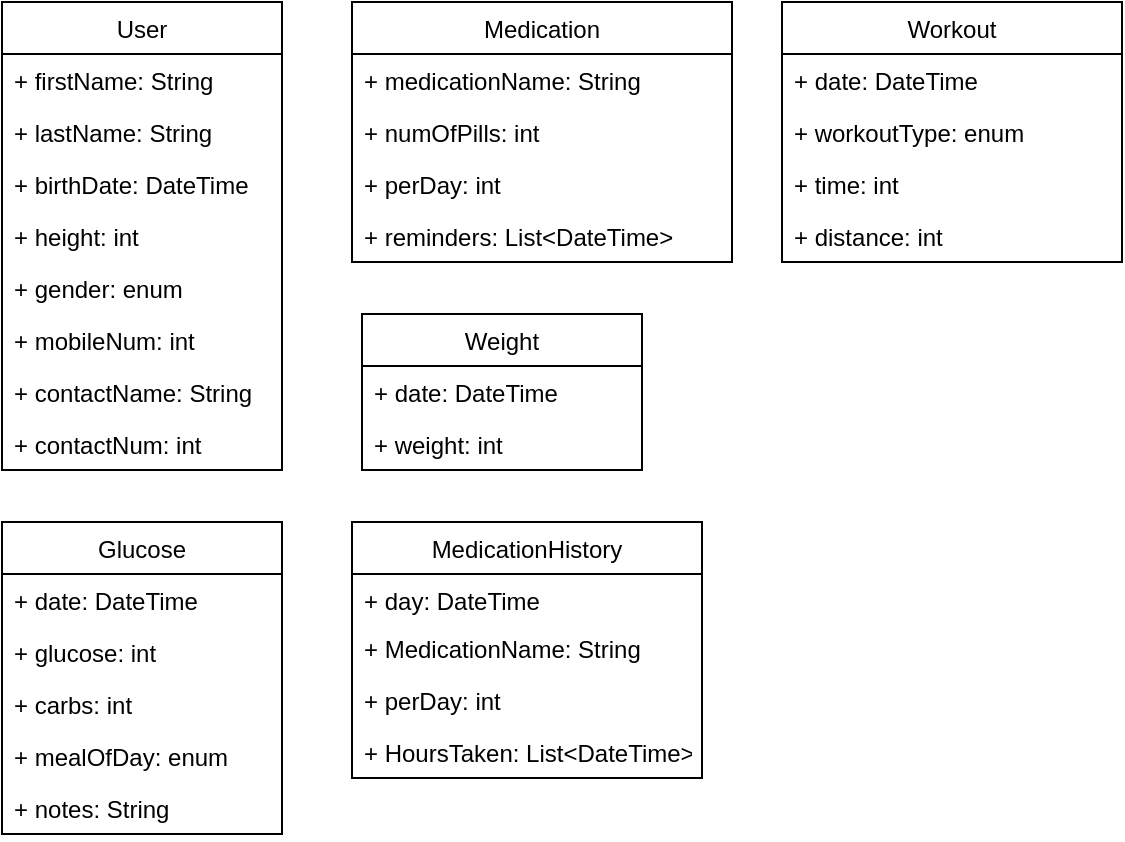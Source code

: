 <mxfile version="20.5.1" type="github">
  <diagram name="Page-1" id="c4acf3e9-155e-7222-9cf6-157b1a14988f">
    <mxGraphModel dx="1662" dy="774" grid="1" gridSize="10" guides="1" tooltips="1" connect="1" arrows="1" fold="1" page="1" pageScale="1" pageWidth="850" pageHeight="1100" background="none" math="0" shadow="0">
      <root>
        <mxCell id="0" />
        <mxCell id="1" parent="0" />
        <mxCell id="Si2GhvN08QgR7NjT1hwX-98" value="User" style="swimlane;fontStyle=0;childLayout=stackLayout;horizontal=1;startSize=26;fillColor=none;horizontalStack=0;resizeParent=1;resizeParentMax=0;resizeLast=0;collapsible=1;marginBottom=0;" parent="1" vertex="1">
          <mxGeometry x="60" y="40" width="140" height="234" as="geometry" />
        </mxCell>
        <mxCell id="Si2GhvN08QgR7NjT1hwX-99" value="+ firstName: String" style="text;strokeColor=none;fillColor=none;align=left;verticalAlign=top;spacingLeft=4;spacingRight=4;overflow=hidden;rotatable=0;points=[[0,0.5],[1,0.5]];portConstraint=eastwest;" parent="Si2GhvN08QgR7NjT1hwX-98" vertex="1">
          <mxGeometry y="26" width="140" height="26" as="geometry" />
        </mxCell>
        <mxCell id="Si2GhvN08QgR7NjT1hwX-100" value="+ lastName: String" style="text;strokeColor=none;fillColor=none;align=left;verticalAlign=top;spacingLeft=4;spacingRight=4;overflow=hidden;rotatable=0;points=[[0,0.5],[1,0.5]];portConstraint=eastwest;" parent="Si2GhvN08QgR7NjT1hwX-98" vertex="1">
          <mxGeometry y="52" width="140" height="26" as="geometry" />
        </mxCell>
        <mxCell id="Si2GhvN08QgR7NjT1hwX-101" value="+ birthDate: DateTime" style="text;strokeColor=none;fillColor=none;align=left;verticalAlign=top;spacingLeft=4;spacingRight=4;overflow=hidden;rotatable=0;points=[[0,0.5],[1,0.5]];portConstraint=eastwest;" parent="Si2GhvN08QgR7NjT1hwX-98" vertex="1">
          <mxGeometry y="78" width="140" height="26" as="geometry" />
        </mxCell>
        <mxCell id="Si2GhvN08QgR7NjT1hwX-106" value="+ height: int" style="text;strokeColor=none;fillColor=none;align=left;verticalAlign=top;spacingLeft=4;spacingRight=4;overflow=hidden;rotatable=0;points=[[0,0.5],[1,0.5]];portConstraint=eastwest;" parent="Si2GhvN08QgR7NjT1hwX-98" vertex="1">
          <mxGeometry y="104" width="140" height="26" as="geometry" />
        </mxCell>
        <mxCell id="Si2GhvN08QgR7NjT1hwX-107" value="+ gender: enum" style="text;strokeColor=none;fillColor=none;align=left;verticalAlign=top;spacingLeft=4;spacingRight=4;overflow=hidden;rotatable=0;points=[[0,0.5],[1,0.5]];portConstraint=eastwest;" parent="Si2GhvN08QgR7NjT1hwX-98" vertex="1">
          <mxGeometry y="130" width="140" height="26" as="geometry" />
        </mxCell>
        <mxCell id="Si2GhvN08QgR7NjT1hwX-108" value="+ mobileNum: int" style="text;strokeColor=none;fillColor=none;align=left;verticalAlign=top;spacingLeft=4;spacingRight=4;overflow=hidden;rotatable=0;points=[[0,0.5],[1,0.5]];portConstraint=eastwest;" parent="Si2GhvN08QgR7NjT1hwX-98" vertex="1">
          <mxGeometry y="156" width="140" height="26" as="geometry" />
        </mxCell>
        <mxCell id="Si2GhvN08QgR7NjT1hwX-109" value="+ contactName: String" style="text;strokeColor=none;fillColor=none;align=left;verticalAlign=top;spacingLeft=4;spacingRight=4;overflow=hidden;rotatable=0;points=[[0,0.5],[1,0.5]];portConstraint=eastwest;" parent="Si2GhvN08QgR7NjT1hwX-98" vertex="1">
          <mxGeometry y="182" width="140" height="26" as="geometry" />
        </mxCell>
        <mxCell id="Si2GhvN08QgR7NjT1hwX-110" value="+ contactNum: int" style="text;strokeColor=none;fillColor=none;align=left;verticalAlign=top;spacingLeft=4;spacingRight=4;overflow=hidden;rotatable=0;points=[[0,0.5],[1,0.5]];portConstraint=eastwest;" parent="Si2GhvN08QgR7NjT1hwX-98" vertex="1">
          <mxGeometry y="208" width="140" height="26" as="geometry" />
        </mxCell>
        <mxCell id="Si2GhvN08QgR7NjT1hwX-111" value="Weight" style="swimlane;fontStyle=0;childLayout=stackLayout;horizontal=1;startSize=26;fillColor=none;horizontalStack=0;resizeParent=1;resizeParentMax=0;resizeLast=0;collapsible=1;marginBottom=0;" parent="1" vertex="1">
          <mxGeometry x="240" y="196" width="140" height="78" as="geometry" />
        </mxCell>
        <mxCell id="Si2GhvN08QgR7NjT1hwX-112" value="+ date: DateTime" style="text;strokeColor=none;fillColor=none;align=left;verticalAlign=top;spacingLeft=4;spacingRight=4;overflow=hidden;rotatable=0;points=[[0,0.5],[1,0.5]];portConstraint=eastwest;" parent="Si2GhvN08QgR7NjT1hwX-111" vertex="1">
          <mxGeometry y="26" width="140" height="26" as="geometry" />
        </mxCell>
        <mxCell id="Si2GhvN08QgR7NjT1hwX-113" value="+ weight: int" style="text;strokeColor=none;fillColor=none;align=left;verticalAlign=top;spacingLeft=4;spacingRight=4;overflow=hidden;rotatable=0;points=[[0,0.5],[1,0.5]];portConstraint=eastwest;" parent="Si2GhvN08QgR7NjT1hwX-111" vertex="1">
          <mxGeometry y="52" width="140" height="26" as="geometry" />
        </mxCell>
        <mxCell id="Si2GhvN08QgR7NjT1hwX-121" value="Glucose" style="swimlane;fontStyle=0;childLayout=stackLayout;horizontal=1;startSize=26;fillColor=none;horizontalStack=0;resizeParent=1;resizeParentMax=0;resizeLast=0;collapsible=1;marginBottom=0;" parent="1" vertex="1">
          <mxGeometry x="60" y="300" width="140" height="156" as="geometry" />
        </mxCell>
        <mxCell id="Si2GhvN08QgR7NjT1hwX-122" value="+ date: DateTime" style="text;strokeColor=none;fillColor=none;align=left;verticalAlign=top;spacingLeft=4;spacingRight=4;overflow=hidden;rotatable=0;points=[[0,0.5],[1,0.5]];portConstraint=eastwest;" parent="Si2GhvN08QgR7NjT1hwX-121" vertex="1">
          <mxGeometry y="26" width="140" height="26" as="geometry" />
        </mxCell>
        <mxCell id="Si2GhvN08QgR7NjT1hwX-123" value="+ glucose: int" style="text;strokeColor=none;fillColor=none;align=left;verticalAlign=top;spacingLeft=4;spacingRight=4;overflow=hidden;rotatable=0;points=[[0,0.5],[1,0.5]];portConstraint=eastwest;" parent="Si2GhvN08QgR7NjT1hwX-121" vertex="1">
          <mxGeometry y="52" width="140" height="26" as="geometry" />
        </mxCell>
        <mxCell id="Si2GhvN08QgR7NjT1hwX-124" value="+ carbs: int" style="text;strokeColor=none;fillColor=none;align=left;verticalAlign=top;spacingLeft=4;spacingRight=4;overflow=hidden;rotatable=0;points=[[0,0.5],[1,0.5]];portConstraint=eastwest;" parent="Si2GhvN08QgR7NjT1hwX-121" vertex="1">
          <mxGeometry y="78" width="140" height="26" as="geometry" />
        </mxCell>
        <mxCell id="Si2GhvN08QgR7NjT1hwX-125" value="+ mealOfDay: enum" style="text;strokeColor=none;fillColor=none;align=left;verticalAlign=top;spacingLeft=4;spacingRight=4;overflow=hidden;rotatable=0;points=[[0,0.5],[1,0.5]];portConstraint=eastwest;" parent="Si2GhvN08QgR7NjT1hwX-121" vertex="1">
          <mxGeometry y="104" width="140" height="26" as="geometry" />
        </mxCell>
        <mxCell id="Si2GhvN08QgR7NjT1hwX-126" value="+ notes: String" style="text;strokeColor=none;fillColor=none;align=left;verticalAlign=top;spacingLeft=4;spacingRight=4;overflow=hidden;rotatable=0;points=[[0,0.5],[1,0.5]];portConstraint=eastwest;" parent="Si2GhvN08QgR7NjT1hwX-121" vertex="1">
          <mxGeometry y="130" width="140" height="26" as="geometry" />
        </mxCell>
        <mxCell id="Si2GhvN08QgR7NjT1hwX-130" value="Medication" style="swimlane;fontStyle=0;childLayout=stackLayout;horizontal=1;startSize=26;fillColor=none;horizontalStack=0;resizeParent=1;resizeParentMax=0;resizeLast=0;collapsible=1;marginBottom=0;" parent="1" vertex="1">
          <mxGeometry x="235" y="40" width="190" height="130" as="geometry" />
        </mxCell>
        <mxCell id="Si2GhvN08QgR7NjT1hwX-131" value="+ medicationName: String" style="text;strokeColor=none;fillColor=none;align=left;verticalAlign=top;spacingLeft=4;spacingRight=4;overflow=hidden;rotatable=0;points=[[0,0.5],[1,0.5]];portConstraint=eastwest;" parent="Si2GhvN08QgR7NjT1hwX-130" vertex="1">
          <mxGeometry y="26" width="190" height="26" as="geometry" />
        </mxCell>
        <mxCell id="Si2GhvN08QgR7NjT1hwX-132" value="+ numOfPills: int" style="text;strokeColor=none;fillColor=none;align=left;verticalAlign=top;spacingLeft=4;spacingRight=4;overflow=hidden;rotatable=0;points=[[0,0.5],[1,0.5]];portConstraint=eastwest;" parent="Si2GhvN08QgR7NjT1hwX-130" vertex="1">
          <mxGeometry y="52" width="190" height="26" as="geometry" />
        </mxCell>
        <mxCell id="Si2GhvN08QgR7NjT1hwX-133" value="+ perDay: int" style="text;strokeColor=none;fillColor=none;align=left;verticalAlign=top;spacingLeft=4;spacingRight=4;overflow=hidden;rotatable=0;points=[[0,0.5],[1,0.5]];portConstraint=eastwest;" parent="Si2GhvN08QgR7NjT1hwX-130" vertex="1">
          <mxGeometry y="78" width="190" height="26" as="geometry" />
        </mxCell>
        <mxCell id="Si2GhvN08QgR7NjT1hwX-134" value="+ reminders: List&lt;DateTime&gt;" style="text;strokeColor=none;fillColor=none;align=left;verticalAlign=top;spacingLeft=4;spacingRight=4;overflow=hidden;rotatable=0;points=[[0,0.5],[1,0.5]];portConstraint=eastwest;" parent="Si2GhvN08QgR7NjT1hwX-130" vertex="1">
          <mxGeometry y="104" width="190" height="26" as="geometry" />
        </mxCell>
        <mxCell id="Si2GhvN08QgR7NjT1hwX-136" value="Workout" style="swimlane;fontStyle=0;childLayout=stackLayout;horizontal=1;startSize=26;fillColor=none;horizontalStack=0;resizeParent=1;resizeParentMax=0;resizeLast=0;collapsible=1;marginBottom=0;" parent="1" vertex="1">
          <mxGeometry x="450" y="40" width="170" height="130" as="geometry" />
        </mxCell>
        <mxCell id="Si2GhvN08QgR7NjT1hwX-137" value="+ date: DateTime" style="text;strokeColor=none;fillColor=none;align=left;verticalAlign=top;spacingLeft=4;spacingRight=4;overflow=hidden;rotatable=0;points=[[0,0.5],[1,0.5]];portConstraint=eastwest;" parent="Si2GhvN08QgR7NjT1hwX-136" vertex="1">
          <mxGeometry y="26" width="170" height="26" as="geometry" />
        </mxCell>
        <mxCell id="Si2GhvN08QgR7NjT1hwX-138" value="+ workoutType: enum" style="text;strokeColor=none;fillColor=none;align=left;verticalAlign=top;spacingLeft=4;spacingRight=4;overflow=hidden;rotatable=0;points=[[0,0.5],[1,0.5]];portConstraint=eastwest;" parent="Si2GhvN08QgR7NjT1hwX-136" vertex="1">
          <mxGeometry y="52" width="170" height="26" as="geometry" />
        </mxCell>
        <mxCell id="Si2GhvN08QgR7NjT1hwX-139" value="+ time: int" style="text;strokeColor=none;fillColor=none;align=left;verticalAlign=top;spacingLeft=4;spacingRight=4;overflow=hidden;rotatable=0;points=[[0,0.5],[1,0.5]];portConstraint=eastwest;" parent="Si2GhvN08QgR7NjT1hwX-136" vertex="1">
          <mxGeometry y="78" width="170" height="26" as="geometry" />
        </mxCell>
        <mxCell id="Si2GhvN08QgR7NjT1hwX-140" value="+ distance: int" style="text;strokeColor=none;fillColor=none;align=left;verticalAlign=top;spacingLeft=4;spacingRight=4;overflow=hidden;rotatable=0;points=[[0,0.5],[1,0.5]];portConstraint=eastwest;" parent="Si2GhvN08QgR7NjT1hwX-136" vertex="1">
          <mxGeometry y="104" width="170" height="26" as="geometry" />
        </mxCell>
        <mxCell id="0ZP19F8DB7LeCGlH-dYK-1" value="MedicationHistory" style="swimlane;fontStyle=0;childLayout=stackLayout;horizontal=1;startSize=26;fillColor=none;horizontalStack=0;resizeParent=1;resizeParentMax=0;resizeLast=0;collapsible=1;marginBottom=0;" vertex="1" parent="1">
          <mxGeometry x="235" y="300" width="175" height="128" as="geometry" />
        </mxCell>
        <mxCell id="0ZP19F8DB7LeCGlH-dYK-2" value="+ day: DateTime" style="text;strokeColor=none;fillColor=none;align=left;verticalAlign=top;spacingLeft=4;spacingRight=4;overflow=hidden;rotatable=0;points=[[0,0.5],[1,0.5]];portConstraint=eastwest;" vertex="1" parent="0ZP19F8DB7LeCGlH-dYK-1">
          <mxGeometry y="26" width="175" height="24" as="geometry" />
        </mxCell>
        <mxCell id="0ZP19F8DB7LeCGlH-dYK-4" value="+ MedicationName: String" style="text;strokeColor=none;fillColor=none;align=left;verticalAlign=top;spacingLeft=4;spacingRight=4;overflow=hidden;rotatable=0;points=[[0,0.5],[1,0.5]];portConstraint=eastwest;" vertex="1" parent="0ZP19F8DB7LeCGlH-dYK-1">
          <mxGeometry y="50" width="175" height="26" as="geometry" />
        </mxCell>
        <mxCell id="0ZP19F8DB7LeCGlH-dYK-3" value="+ perDay: int" style="text;strokeColor=none;fillColor=none;align=left;verticalAlign=top;spacingLeft=4;spacingRight=4;overflow=hidden;rotatable=0;points=[[0,0.5],[1,0.5]];portConstraint=eastwest;" vertex="1" parent="0ZP19F8DB7LeCGlH-dYK-1">
          <mxGeometry y="76" width="175" height="26" as="geometry" />
        </mxCell>
        <mxCell id="0ZP19F8DB7LeCGlH-dYK-5" value="+ HoursTaken: List&lt;DateTime&gt;" style="text;strokeColor=none;fillColor=none;align=left;verticalAlign=top;spacingLeft=4;spacingRight=4;overflow=hidden;rotatable=0;points=[[0,0.5],[1,0.5]];portConstraint=eastwest;" vertex="1" parent="0ZP19F8DB7LeCGlH-dYK-1">
          <mxGeometry y="102" width="175" height="26" as="geometry" />
        </mxCell>
      </root>
    </mxGraphModel>
  </diagram>
</mxfile>
